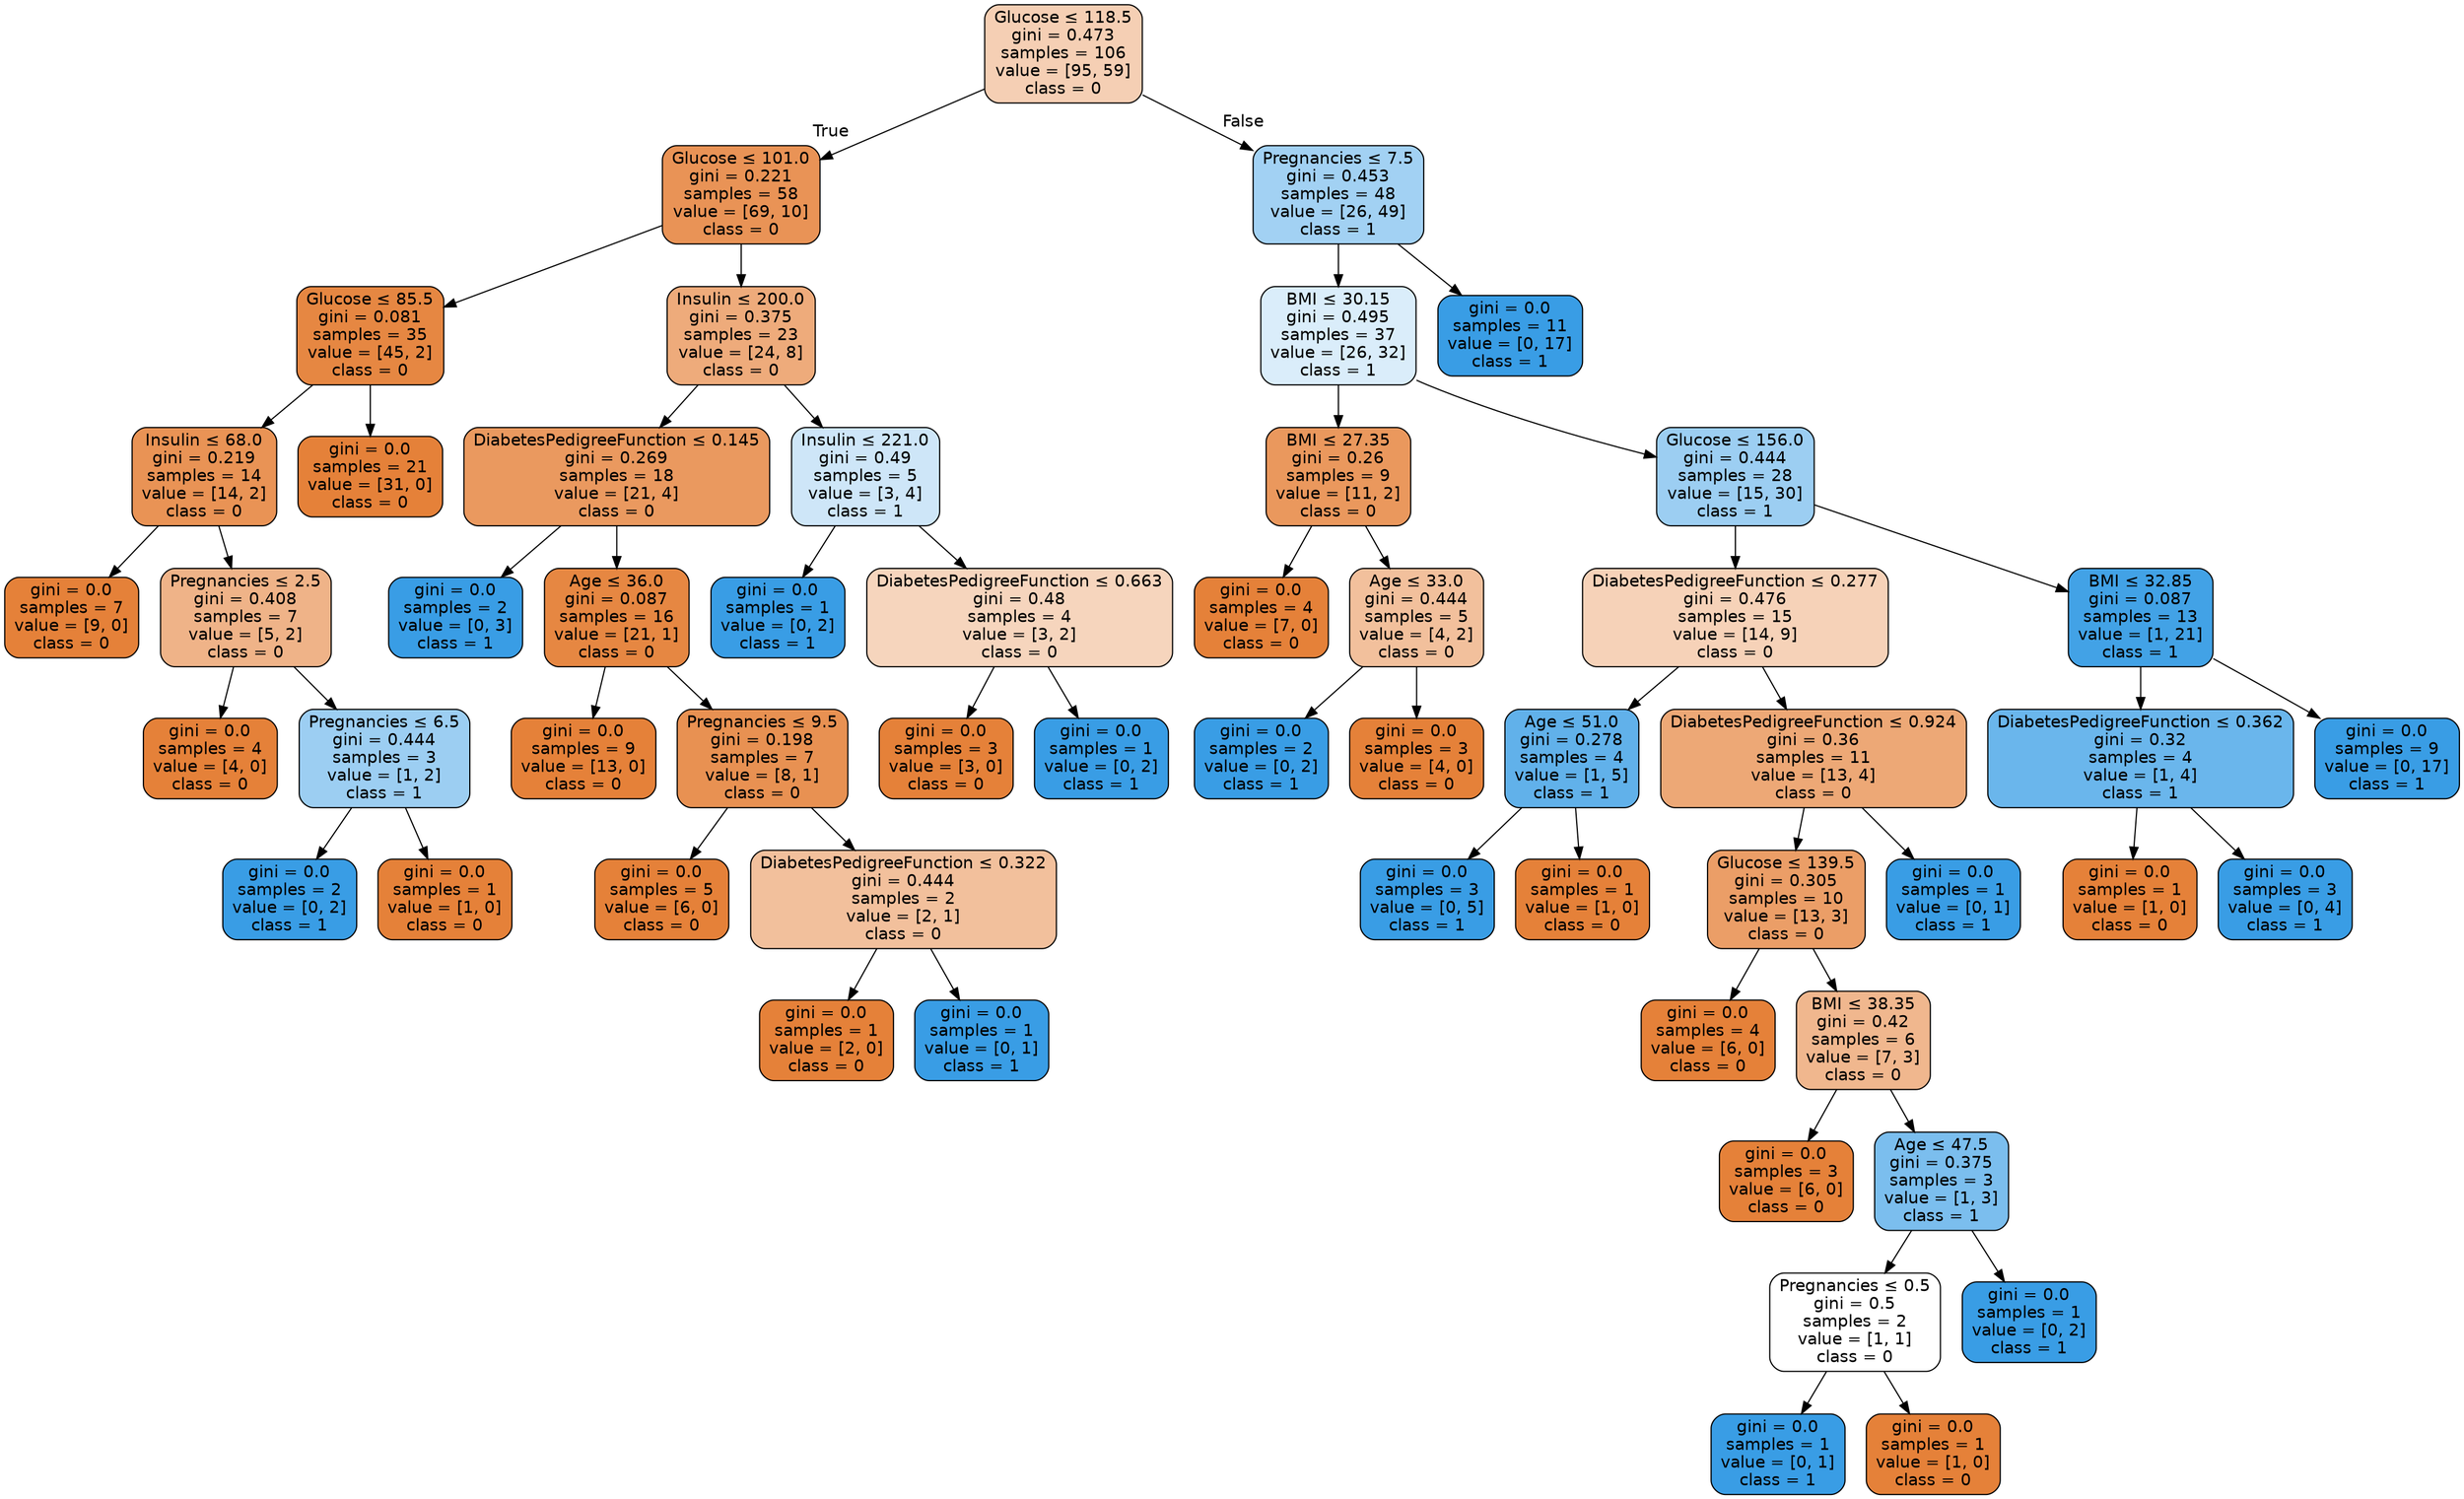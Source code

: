 digraph Tree {
node [shape=box, style="filled, rounded", color="black", fontname="helvetica"] ;
edge [fontname="helvetica"] ;
0 [label=<Glucose &le; 118.5<br/>gini = 0.473<br/>samples = 106<br/>value = [95, 59]<br/>class = 0>, fillcolor="#f5cfb4"] ;
1 [label=<Glucose &le; 101.0<br/>gini = 0.221<br/>samples = 58<br/>value = [69, 10]<br/>class = 0>, fillcolor="#e99356"] ;
0 -> 1 [labeldistance=2.5, labelangle=45, headlabel="True"] ;
2 [label=<Glucose &le; 85.5<br/>gini = 0.081<br/>samples = 35<br/>value = [45, 2]<br/>class = 0>, fillcolor="#e68742"] ;
1 -> 2 ;
3 [label=<Insulin &le; 68.0<br/>gini = 0.219<br/>samples = 14<br/>value = [14, 2]<br/>class = 0>, fillcolor="#e99355"] ;
2 -> 3 ;
4 [label=<gini = 0.0<br/>samples = 7<br/>value = [9, 0]<br/>class = 0>, fillcolor="#e58139"] ;
3 -> 4 ;
5 [label=<Pregnancies &le; 2.5<br/>gini = 0.408<br/>samples = 7<br/>value = [5, 2]<br/>class = 0>, fillcolor="#efb388"] ;
3 -> 5 ;
6 [label=<gini = 0.0<br/>samples = 4<br/>value = [4, 0]<br/>class = 0>, fillcolor="#e58139"] ;
5 -> 6 ;
7 [label=<Pregnancies &le; 6.5<br/>gini = 0.444<br/>samples = 3<br/>value = [1, 2]<br/>class = 1>, fillcolor="#9ccef2"] ;
5 -> 7 ;
8 [label=<gini = 0.0<br/>samples = 2<br/>value = [0, 2]<br/>class = 1>, fillcolor="#399de5"] ;
7 -> 8 ;
9 [label=<gini = 0.0<br/>samples = 1<br/>value = [1, 0]<br/>class = 0>, fillcolor="#e58139"] ;
7 -> 9 ;
10 [label=<gini = 0.0<br/>samples = 21<br/>value = [31, 0]<br/>class = 0>, fillcolor="#e58139"] ;
2 -> 10 ;
11 [label=<Insulin &le; 200.0<br/>gini = 0.375<br/>samples = 23<br/>value = [24, 8]<br/>class = 0>, fillcolor="#eeab7b"] ;
1 -> 11 ;
12 [label=<DiabetesPedigreeFunction &le; 0.145<br/>gini = 0.269<br/>samples = 18<br/>value = [21, 4]<br/>class = 0>, fillcolor="#ea995f"] ;
11 -> 12 ;
13 [label=<gini = 0.0<br/>samples = 2<br/>value = [0, 3]<br/>class = 1>, fillcolor="#399de5"] ;
12 -> 13 ;
14 [label=<Age &le; 36.0<br/>gini = 0.087<br/>samples = 16<br/>value = [21, 1]<br/>class = 0>, fillcolor="#e68742"] ;
12 -> 14 ;
15 [label=<gini = 0.0<br/>samples = 9<br/>value = [13, 0]<br/>class = 0>, fillcolor="#e58139"] ;
14 -> 15 ;
16 [label=<Pregnancies &le; 9.5<br/>gini = 0.198<br/>samples = 7<br/>value = [8, 1]<br/>class = 0>, fillcolor="#e89152"] ;
14 -> 16 ;
17 [label=<gini = 0.0<br/>samples = 5<br/>value = [6, 0]<br/>class = 0>, fillcolor="#e58139"] ;
16 -> 17 ;
18 [label=<DiabetesPedigreeFunction &le; 0.322<br/>gini = 0.444<br/>samples = 2<br/>value = [2, 1]<br/>class = 0>, fillcolor="#f2c09c"] ;
16 -> 18 ;
19 [label=<gini = 0.0<br/>samples = 1<br/>value = [2, 0]<br/>class = 0>, fillcolor="#e58139"] ;
18 -> 19 ;
20 [label=<gini = 0.0<br/>samples = 1<br/>value = [0, 1]<br/>class = 1>, fillcolor="#399de5"] ;
18 -> 20 ;
21 [label=<Insulin &le; 221.0<br/>gini = 0.49<br/>samples = 5<br/>value = [3, 4]<br/>class = 1>, fillcolor="#cee6f8"] ;
11 -> 21 ;
22 [label=<gini = 0.0<br/>samples = 1<br/>value = [0, 2]<br/>class = 1>, fillcolor="#399de5"] ;
21 -> 22 ;
23 [label=<DiabetesPedigreeFunction &le; 0.663<br/>gini = 0.48<br/>samples = 4<br/>value = [3, 2]<br/>class = 0>, fillcolor="#f6d5bd"] ;
21 -> 23 ;
24 [label=<gini = 0.0<br/>samples = 3<br/>value = [3, 0]<br/>class = 0>, fillcolor="#e58139"] ;
23 -> 24 ;
25 [label=<gini = 0.0<br/>samples = 1<br/>value = [0, 2]<br/>class = 1>, fillcolor="#399de5"] ;
23 -> 25 ;
26 [label=<Pregnancies &le; 7.5<br/>gini = 0.453<br/>samples = 48<br/>value = [26, 49]<br/>class = 1>, fillcolor="#a2d1f3"] ;
0 -> 26 [labeldistance=2.5, labelangle=-45, headlabel="False"] ;
27 [label=<BMI &le; 30.15<br/>gini = 0.495<br/>samples = 37<br/>value = [26, 32]<br/>class = 1>, fillcolor="#daedfa"] ;
26 -> 27 ;
28 [label=<BMI &le; 27.35<br/>gini = 0.26<br/>samples = 9<br/>value = [11, 2]<br/>class = 0>, fillcolor="#ea985d"] ;
27 -> 28 ;
29 [label=<gini = 0.0<br/>samples = 4<br/>value = [7, 0]<br/>class = 0>, fillcolor="#e58139"] ;
28 -> 29 ;
30 [label=<Age &le; 33.0<br/>gini = 0.444<br/>samples = 5<br/>value = [4, 2]<br/>class = 0>, fillcolor="#f2c09c"] ;
28 -> 30 ;
31 [label=<gini = 0.0<br/>samples = 2<br/>value = [0, 2]<br/>class = 1>, fillcolor="#399de5"] ;
30 -> 31 ;
32 [label=<gini = 0.0<br/>samples = 3<br/>value = [4, 0]<br/>class = 0>, fillcolor="#e58139"] ;
30 -> 32 ;
33 [label=<Glucose &le; 156.0<br/>gini = 0.444<br/>samples = 28<br/>value = [15, 30]<br/>class = 1>, fillcolor="#9ccef2"] ;
27 -> 33 ;
34 [label=<DiabetesPedigreeFunction &le; 0.277<br/>gini = 0.476<br/>samples = 15<br/>value = [14, 9]<br/>class = 0>, fillcolor="#f6d2b8"] ;
33 -> 34 ;
35 [label=<Age &le; 51.0<br/>gini = 0.278<br/>samples = 4<br/>value = [1, 5]<br/>class = 1>, fillcolor="#61b1ea"] ;
34 -> 35 ;
36 [label=<gini = 0.0<br/>samples = 3<br/>value = [0, 5]<br/>class = 1>, fillcolor="#399de5"] ;
35 -> 36 ;
37 [label=<gini = 0.0<br/>samples = 1<br/>value = [1, 0]<br/>class = 0>, fillcolor="#e58139"] ;
35 -> 37 ;
38 [label=<DiabetesPedigreeFunction &le; 0.924<br/>gini = 0.36<br/>samples = 11<br/>value = [13, 4]<br/>class = 0>, fillcolor="#eda876"] ;
34 -> 38 ;
39 [label=<Glucose &le; 139.5<br/>gini = 0.305<br/>samples = 10<br/>value = [13, 3]<br/>class = 0>, fillcolor="#eb9e67"] ;
38 -> 39 ;
40 [label=<gini = 0.0<br/>samples = 4<br/>value = [6, 0]<br/>class = 0>, fillcolor="#e58139"] ;
39 -> 40 ;
41 [label=<BMI &le; 38.35<br/>gini = 0.42<br/>samples = 6<br/>value = [7, 3]<br/>class = 0>, fillcolor="#f0b78e"] ;
39 -> 41 ;
42 [label=<gini = 0.0<br/>samples = 3<br/>value = [6, 0]<br/>class = 0>, fillcolor="#e58139"] ;
41 -> 42 ;
43 [label=<Age &le; 47.5<br/>gini = 0.375<br/>samples = 3<br/>value = [1, 3]<br/>class = 1>, fillcolor="#7bbeee"] ;
41 -> 43 ;
44 [label=<Pregnancies &le; 0.5<br/>gini = 0.5<br/>samples = 2<br/>value = [1, 1]<br/>class = 0>, fillcolor="#ffffff"] ;
43 -> 44 ;
45 [label=<gini = 0.0<br/>samples = 1<br/>value = [0, 1]<br/>class = 1>, fillcolor="#399de5"] ;
44 -> 45 ;
46 [label=<gini = 0.0<br/>samples = 1<br/>value = [1, 0]<br/>class = 0>, fillcolor="#e58139"] ;
44 -> 46 ;
47 [label=<gini = 0.0<br/>samples = 1<br/>value = [0, 2]<br/>class = 1>, fillcolor="#399de5"] ;
43 -> 47 ;
48 [label=<gini = 0.0<br/>samples = 1<br/>value = [0, 1]<br/>class = 1>, fillcolor="#399de5"] ;
38 -> 48 ;
49 [label=<BMI &le; 32.85<br/>gini = 0.087<br/>samples = 13<br/>value = [1, 21]<br/>class = 1>, fillcolor="#42a2e6"] ;
33 -> 49 ;
50 [label=<DiabetesPedigreeFunction &le; 0.362<br/>gini = 0.32<br/>samples = 4<br/>value = [1, 4]<br/>class = 1>, fillcolor="#6ab6ec"] ;
49 -> 50 ;
51 [label=<gini = 0.0<br/>samples = 1<br/>value = [1, 0]<br/>class = 0>, fillcolor="#e58139"] ;
50 -> 51 ;
52 [label=<gini = 0.0<br/>samples = 3<br/>value = [0, 4]<br/>class = 1>, fillcolor="#399de5"] ;
50 -> 52 ;
53 [label=<gini = 0.0<br/>samples = 9<br/>value = [0, 17]<br/>class = 1>, fillcolor="#399de5"] ;
49 -> 53 ;
54 [label=<gini = 0.0<br/>samples = 11<br/>value = [0, 17]<br/>class = 1>, fillcolor="#399de5"] ;
26 -> 54 ;
}